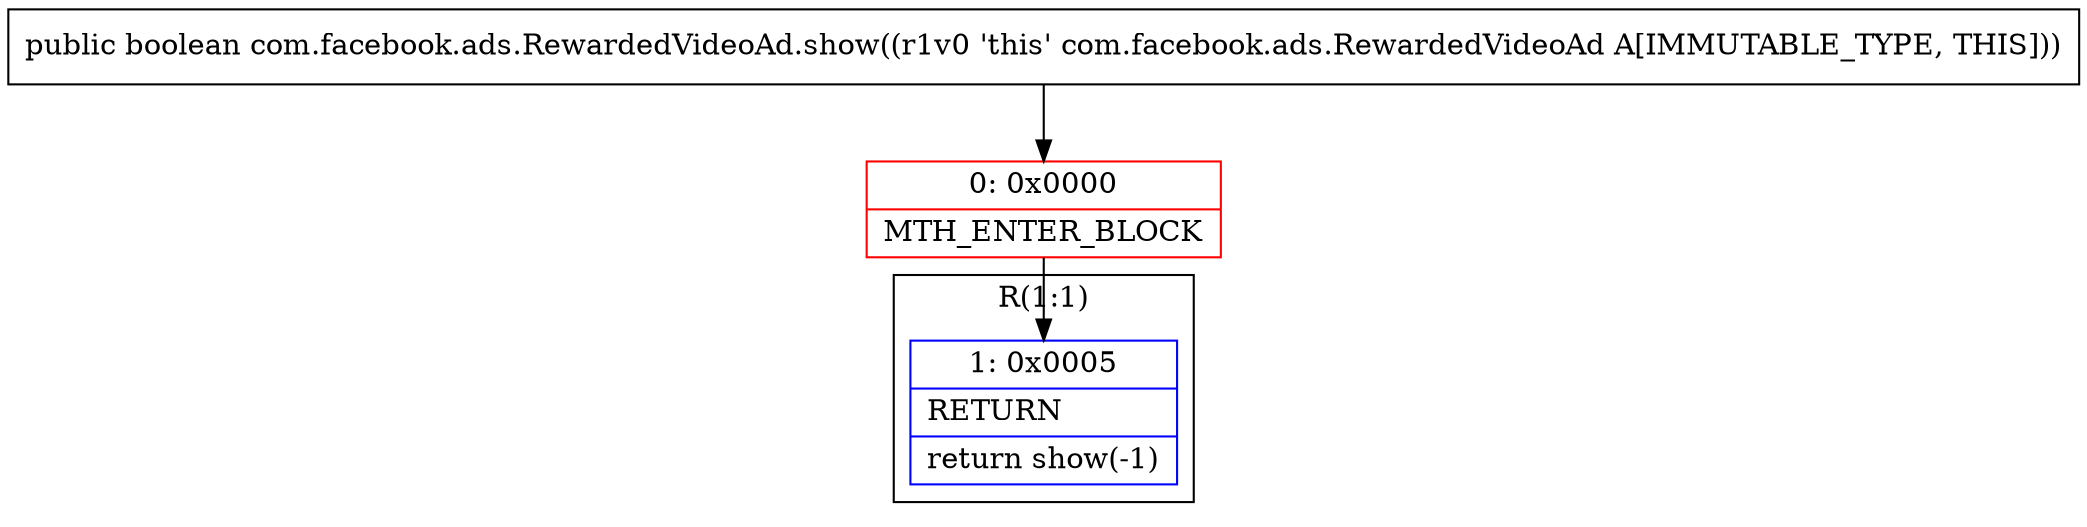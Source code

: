 digraph "CFG forcom.facebook.ads.RewardedVideoAd.show()Z" {
subgraph cluster_Region_1389418016 {
label = "R(1:1)";
node [shape=record,color=blue];
Node_1 [shape=record,label="{1\:\ 0x0005|RETURN\l|return show(\-1)\l}"];
}
Node_0 [shape=record,color=red,label="{0\:\ 0x0000|MTH_ENTER_BLOCK\l}"];
MethodNode[shape=record,label="{public boolean com.facebook.ads.RewardedVideoAd.show((r1v0 'this' com.facebook.ads.RewardedVideoAd A[IMMUTABLE_TYPE, THIS])) }"];
MethodNode -> Node_0;
Node_0 -> Node_1;
}

